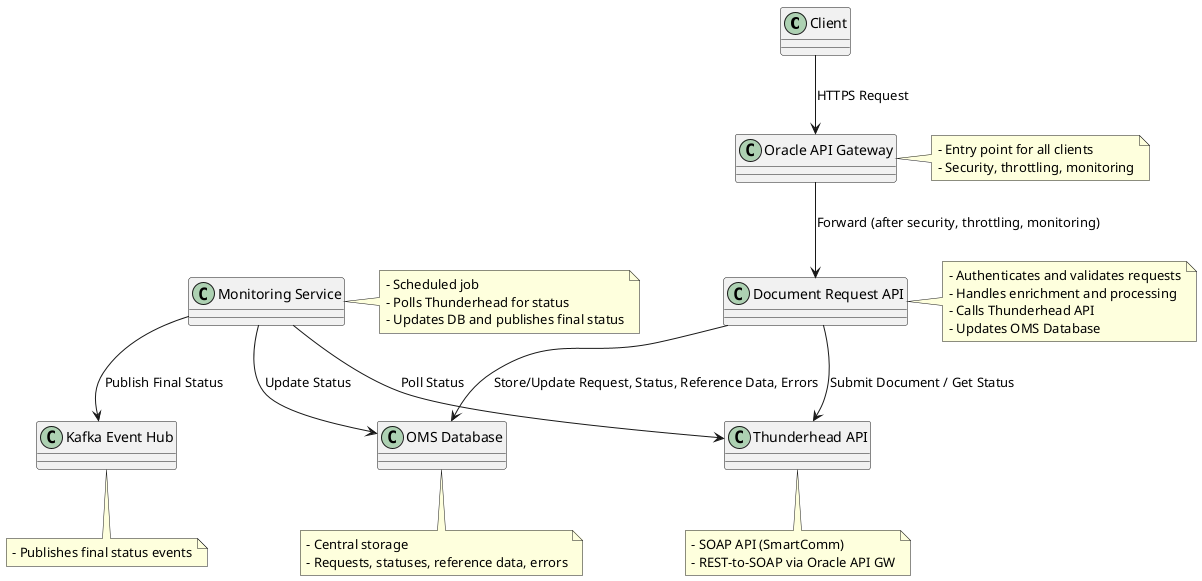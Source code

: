 @startuml
!define RECTANGLE class

RECTANGLE "Client" as Client
RECTANGLE "Oracle API Gateway" as OracleAPIGW
RECTANGLE "Document Request API" as DocRequestAPI
RECTANGLE "OMS Database" as OMSDB
RECTANGLE "Thunderhead API" as ThunderheadAPI
RECTANGLE "Monitoring Service" as MonitoringService
RECTANGLE "Kafka Event Hub" as Kafka

Client --> OracleAPIGW : HTTPS Request
OracleAPIGW --> DocRequestAPI : Forward (after security, throttling, monitoring)
DocRequestAPI --> OMSDB : Store/Update Request, Status, Reference Data, Errors
DocRequestAPI --> ThunderheadAPI : Submit Document / Get Status
MonitoringService --> ThunderheadAPI : Poll Status
MonitoringService --> OMSDB : Update Status
MonitoringService --> Kafka : Publish Final Status

note right of OracleAPIGW
- Entry point for all clients
- Security, throttling, monitoring
end note

note right of DocRequestAPI
- Authenticates and validates requests
- Handles enrichment and processing
- Calls Thunderhead API
- Updates OMS Database
end note

note bottom of ThunderheadAPI
- SOAP API (SmartComm)
- REST-to-SOAP via Oracle API GW
end note

note right of MonitoringService
- Scheduled job
- Polls Thunderhead for status
- Updates DB and publishes final status
end note

note bottom of OMSDB
- Central storage
- Requests, statuses, reference data, errors
end note

note bottom of Kafka
- Publishes final status events
end note

@enduml

